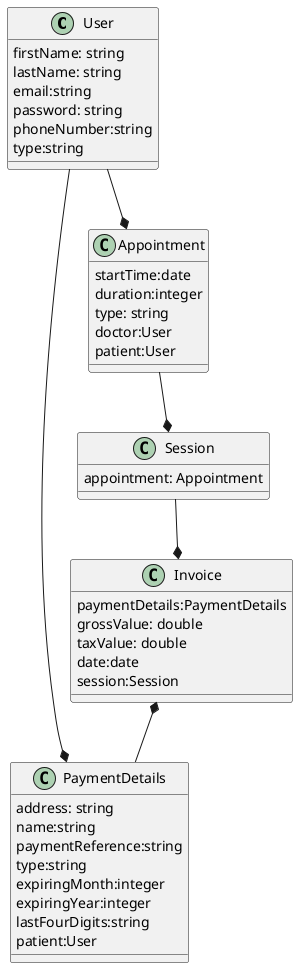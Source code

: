 @startuml classes_diagram

class User{
    firstName: string
    lastName: string
    email:string
    password: string
    phoneNumber:string
    type:string
}
class PaymentDetails{
    address: string
    name:string
    paymentReference:string
    type:string
    expiringMonth:integer
    expiringYear:integer
    lastFourDigits:string
    patient:User
}
    class Appointment{
    startTime:date
    duration:integer
    type: string
    doctor:User
    patient:User
}

class Session{
    appointment: Appointment
}
class Invoice {
    paymentDetails:PaymentDetails
    grossValue: double
    taxValue: double
    date:date
    session:Session
}
User --* Appointment
User --* PaymentDetails
Appointment --* Session
Session --* Invoice
Invoice *-- PaymentDetails
@enduml